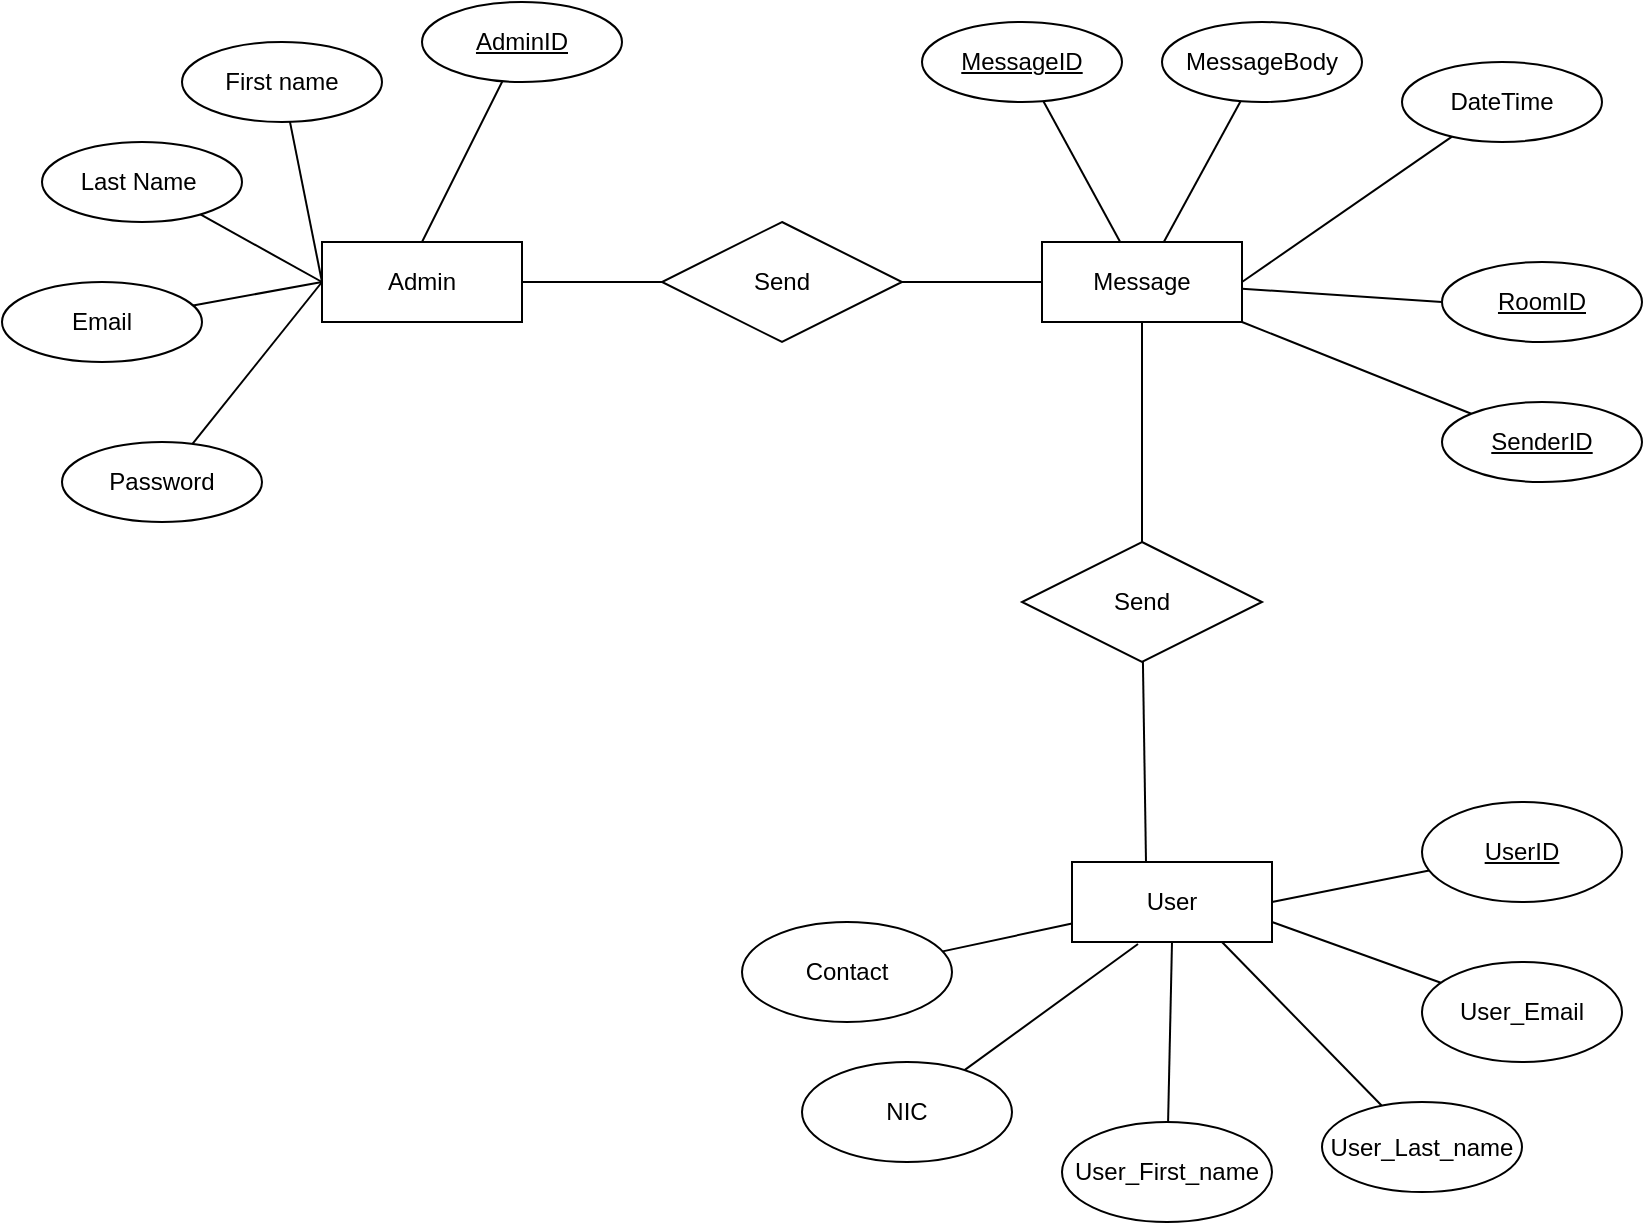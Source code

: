 <mxfile version="18.0.1" type="device"><diagram id="d2tdoORK5018edvyFw4s" name="Page-1"><mxGraphModel dx="1565" dy="754" grid="1" gridSize="10" guides="0" tooltips="1" connect="1" arrows="1" fold="1" page="1" pageScale="1" pageWidth="850" pageHeight="1100" math="0" shadow="0"><root><mxCell id="0"/><mxCell id="1" parent="0"/><mxCell id="IFqxtmeL7L9lnpnaO6BO-40" style="edgeStyle=none;rounded=0;orthogonalLoop=1;jettySize=auto;html=1;entryX=0;entryY=0.5;entryDx=0;entryDy=0;endArrow=none;endFill=0;" parent="1" source="IFqxtmeL7L9lnpnaO6BO-1" target="IFqxtmeL7L9lnpnaO6BO-39" edge="1"><mxGeometry relative="1" as="geometry"/></mxCell><mxCell id="IFqxtmeL7L9lnpnaO6BO-1" value="Admin" style="whiteSpace=wrap;html=1;align=center;" parent="1" vertex="1"><mxGeometry x="180" y="140" width="100" height="40" as="geometry"/></mxCell><mxCell id="IFqxtmeL7L9lnpnaO6BO-13" style="edgeStyle=none;rounded=0;orthogonalLoop=1;jettySize=auto;html=1;entryX=0.5;entryY=0;entryDx=0;entryDy=0;endArrow=none;endFill=0;" parent="1" source="IFqxtmeL7L9lnpnaO6BO-2" target="IFqxtmeL7L9lnpnaO6BO-1" edge="1"><mxGeometry relative="1" as="geometry"/></mxCell><mxCell id="IFqxtmeL7L9lnpnaO6BO-2" value="AdminID" style="ellipse;whiteSpace=wrap;html=1;align=center;fontStyle=4;" parent="1" vertex="1"><mxGeometry x="230" y="20" width="100" height="40" as="geometry"/></mxCell><mxCell id="IFqxtmeL7L9lnpnaO6BO-11" style="edgeStyle=none;rounded=0;orthogonalLoop=1;jettySize=auto;html=1;entryX=0;entryY=0.5;entryDx=0;entryDy=0;endArrow=none;endFill=0;" parent="1" source="IFqxtmeL7L9lnpnaO6BO-3" target="IFqxtmeL7L9lnpnaO6BO-1" edge="1"><mxGeometry relative="1" as="geometry"/></mxCell><mxCell id="IFqxtmeL7L9lnpnaO6BO-3" value="Last Name&amp;nbsp;" style="ellipse;whiteSpace=wrap;html=1;align=center;" parent="1" vertex="1"><mxGeometry x="40" y="90" width="100" height="40" as="geometry"/></mxCell><mxCell id="IFqxtmeL7L9lnpnaO6BO-12" style="edgeStyle=none;rounded=0;orthogonalLoop=1;jettySize=auto;html=1;endArrow=none;endFill=0;" parent="1" source="IFqxtmeL7L9lnpnaO6BO-4" edge="1"><mxGeometry relative="1" as="geometry"><mxPoint x="180" y="160" as="targetPoint"/></mxGeometry></mxCell><mxCell id="IFqxtmeL7L9lnpnaO6BO-4" value="First name" style="ellipse;whiteSpace=wrap;html=1;align=center;" parent="1" vertex="1"><mxGeometry x="110" y="40" width="100" height="40" as="geometry"/></mxCell><mxCell id="IFqxtmeL7L9lnpnaO6BO-10" style="rounded=0;orthogonalLoop=1;jettySize=auto;html=1;entryX=0;entryY=0.5;entryDx=0;entryDy=0;endArrow=none;endFill=0;" parent="1" source="IFqxtmeL7L9lnpnaO6BO-5" target="IFqxtmeL7L9lnpnaO6BO-1" edge="1"><mxGeometry relative="1" as="geometry"/></mxCell><mxCell id="IFqxtmeL7L9lnpnaO6BO-5" value="Email" style="ellipse;whiteSpace=wrap;html=1;align=center;" parent="1" vertex="1"><mxGeometry x="20" y="160" width="100" height="40" as="geometry"/></mxCell><mxCell id="IFqxtmeL7L9lnpnaO6BO-15" style="edgeStyle=none;rounded=0;orthogonalLoop=1;jettySize=auto;html=1;endArrow=none;endFill=0;" parent="1" source="IFqxtmeL7L9lnpnaO6BO-6" edge="1"><mxGeometry relative="1" as="geometry"><mxPoint x="180" y="160" as="targetPoint"/></mxGeometry></mxCell><mxCell id="IFqxtmeL7L9lnpnaO6BO-6" value="Password&lt;br&gt;" style="ellipse;whiteSpace=wrap;html=1;align=center;" parent="1" vertex="1"><mxGeometry x="50" y="240" width="100" height="40" as="geometry"/></mxCell><mxCell id="IFqxtmeL7L9lnpnaO6BO-29" style="edgeStyle=none;rounded=0;orthogonalLoop=1;jettySize=auto;html=1;entryX=0;entryY=0.5;entryDx=0;entryDy=0;endArrow=none;endFill=0;" parent="1" source="IFqxtmeL7L9lnpnaO6BO-8" target="IFqxtmeL7L9lnpnaO6BO-28" edge="1"><mxGeometry relative="1" as="geometry"/></mxCell><mxCell id="IFqxtmeL7L9lnpnaO6BO-30" style="edgeStyle=none;rounded=0;orthogonalLoop=1;jettySize=auto;html=1;endArrow=none;endFill=0;" parent="1" source="IFqxtmeL7L9lnpnaO6BO-8" target="IFqxtmeL7L9lnpnaO6BO-27" edge="1"><mxGeometry relative="1" as="geometry"/></mxCell><mxCell id="IFqxtmeL7L9lnpnaO6BO-8" value="Message" style="whiteSpace=wrap;html=1;align=center;" parent="1" vertex="1"><mxGeometry x="540" y="140" width="100" height="40" as="geometry"/></mxCell><mxCell id="IFqxtmeL7L9lnpnaO6BO-20" style="edgeStyle=none;rounded=0;orthogonalLoop=1;jettySize=auto;html=1;endArrow=none;endFill=0;" parent="1" source="IFqxtmeL7L9lnpnaO6BO-16" target="IFqxtmeL7L9lnpnaO6BO-8" edge="1"><mxGeometry relative="1" as="geometry"/></mxCell><mxCell id="IFqxtmeL7L9lnpnaO6BO-16" value="MessageID" style="ellipse;whiteSpace=wrap;html=1;align=center;fontStyle=4;" parent="1" vertex="1"><mxGeometry x="480" y="30" width="100" height="40" as="geometry"/></mxCell><mxCell id="IFqxtmeL7L9lnpnaO6BO-22" style="edgeStyle=none;rounded=0;orthogonalLoop=1;jettySize=auto;html=1;entryX=1;entryY=0.5;entryDx=0;entryDy=0;endArrow=none;endFill=0;" parent="1" source="IFqxtmeL7L9lnpnaO6BO-17" target="IFqxtmeL7L9lnpnaO6BO-8" edge="1"><mxGeometry relative="1" as="geometry"/></mxCell><mxCell id="IFqxtmeL7L9lnpnaO6BO-17" value="DateTime" style="ellipse;whiteSpace=wrap;html=1;align=center;" parent="1" vertex="1"><mxGeometry x="720" y="50" width="100" height="40" as="geometry"/></mxCell><mxCell id="IFqxtmeL7L9lnpnaO6BO-21" style="edgeStyle=none;rounded=0;orthogonalLoop=1;jettySize=auto;html=1;endArrow=none;endFill=0;" parent="1" source="IFqxtmeL7L9lnpnaO6BO-18" target="IFqxtmeL7L9lnpnaO6BO-8" edge="1"><mxGeometry relative="1" as="geometry"/></mxCell><mxCell id="IFqxtmeL7L9lnpnaO6BO-18" value="MessageBody" style="ellipse;whiteSpace=wrap;html=1;align=center;" parent="1" vertex="1"><mxGeometry x="600" y="30" width="100" height="40" as="geometry"/></mxCell><mxCell id="lej0jwKVhH-pp6Cye0Vc-3" value="" style="edgeStyle=none;rounded=0;orthogonalLoop=1;jettySize=auto;html=1;endArrow=none;endFill=0;" edge="1" parent="1" source="IFqxtmeL7L9lnpnaO6BO-26" target="lej0jwKVhH-pp6Cye0Vc-1"><mxGeometry relative="1" as="geometry"/></mxCell><mxCell id="IFqxtmeL7L9lnpnaO6BO-26" value="User" style="whiteSpace=wrap;html=1;align=center;" parent="1" vertex="1"><mxGeometry x="555" y="450" width="100" height="40" as="geometry"/></mxCell><mxCell id="IFqxtmeL7L9lnpnaO6BO-27" value="SenderID" style="ellipse;whiteSpace=wrap;html=1;align=center;fontStyle=4;" parent="1" vertex="1"><mxGeometry x="740" y="220" width="100" height="40" as="geometry"/></mxCell><mxCell id="IFqxtmeL7L9lnpnaO6BO-28" value="RoomID" style="ellipse;whiteSpace=wrap;html=1;align=center;fontStyle=4;" parent="1" vertex="1"><mxGeometry x="740" y="150" width="100" height="40" as="geometry"/></mxCell><mxCell id="IFqxtmeL7L9lnpnaO6BO-38" style="edgeStyle=none;rounded=0;orthogonalLoop=1;jettySize=auto;html=1;entryX=1;entryY=0.5;entryDx=0;entryDy=0;endArrow=none;endFill=0;" parent="1" source="IFqxtmeL7L9lnpnaO6BO-31" target="IFqxtmeL7L9lnpnaO6BO-26" edge="1"><mxGeometry relative="1" as="geometry"/></mxCell><mxCell id="IFqxtmeL7L9lnpnaO6BO-31" value="UserID" style="ellipse;whiteSpace=wrap;html=1;align=center;fontStyle=4;" parent="1" vertex="1"><mxGeometry x="730" y="420" width="100" height="50" as="geometry"/></mxCell><mxCell id="IFqxtmeL7L9lnpnaO6BO-35" style="edgeStyle=none;rounded=0;orthogonalLoop=1;jettySize=auto;html=1;entryX=0.5;entryY=1;entryDx=0;entryDy=0;endArrow=none;endFill=0;" parent="1" source="IFqxtmeL7L9lnpnaO6BO-32" target="IFqxtmeL7L9lnpnaO6BO-26" edge="1"><mxGeometry relative="1" as="geometry"/></mxCell><mxCell id="IFqxtmeL7L9lnpnaO6BO-32" value="User_First_name" style="ellipse;whiteSpace=wrap;html=1;align=center;" parent="1" vertex="1"><mxGeometry x="550" y="580" width="105" height="50" as="geometry"/></mxCell><mxCell id="IFqxtmeL7L9lnpnaO6BO-37" style="edgeStyle=none;rounded=0;orthogonalLoop=1;jettySize=auto;html=1;entryX=1;entryY=0.75;entryDx=0;entryDy=0;endArrow=none;endFill=0;" parent="1" source="IFqxtmeL7L9lnpnaO6BO-33" target="IFqxtmeL7L9lnpnaO6BO-26" edge="1"><mxGeometry relative="1" as="geometry"/></mxCell><mxCell id="IFqxtmeL7L9lnpnaO6BO-33" value="User_Email" style="ellipse;whiteSpace=wrap;html=1;align=center;" parent="1" vertex="1"><mxGeometry x="730" y="500" width="100" height="50" as="geometry"/></mxCell><mxCell id="IFqxtmeL7L9lnpnaO6BO-36" style="edgeStyle=none;rounded=0;orthogonalLoop=1;jettySize=auto;html=1;entryX=0.75;entryY=1;entryDx=0;entryDy=0;endArrow=none;endFill=0;" parent="1" source="IFqxtmeL7L9lnpnaO6BO-34" target="IFqxtmeL7L9lnpnaO6BO-26" edge="1"><mxGeometry relative="1" as="geometry"/></mxCell><mxCell id="IFqxtmeL7L9lnpnaO6BO-34" value="User_Last_name" style="ellipse;whiteSpace=wrap;html=1;align=center;" parent="1" vertex="1"><mxGeometry x="680" y="570" width="100" height="45" as="geometry"/></mxCell><mxCell id="IFqxtmeL7L9lnpnaO6BO-41" style="edgeStyle=none;rounded=0;orthogonalLoop=1;jettySize=auto;html=1;exitX=1;exitY=0.5;exitDx=0;exitDy=0;entryX=0;entryY=0.5;entryDx=0;entryDy=0;endArrow=none;endFill=0;" parent="1" source="IFqxtmeL7L9lnpnaO6BO-39" target="IFqxtmeL7L9lnpnaO6BO-8" edge="1"><mxGeometry relative="1" as="geometry"/></mxCell><mxCell id="IFqxtmeL7L9lnpnaO6BO-39" value="Send" style="shape=rhombus;perimeter=rhombusPerimeter;whiteSpace=wrap;html=1;align=center;" parent="1" vertex="1"><mxGeometry x="350" y="130" width="120" height="60" as="geometry"/></mxCell><mxCell id="IFqxtmeL7L9lnpnaO6BO-43" style="edgeStyle=none;rounded=0;orthogonalLoop=1;jettySize=auto;html=1;entryX=0.5;entryY=1;entryDx=0;entryDy=0;endArrow=none;endFill=0;" parent="1" source="IFqxtmeL7L9lnpnaO6BO-42" target="IFqxtmeL7L9lnpnaO6BO-8" edge="1"><mxGeometry relative="1" as="geometry"/></mxCell><mxCell id="IFqxtmeL7L9lnpnaO6BO-44" style="edgeStyle=none;rounded=0;orthogonalLoop=1;jettySize=auto;html=1;endArrow=none;endFill=0;entryX=0.37;entryY=0;entryDx=0;entryDy=0;entryPerimeter=0;" parent="1" source="IFqxtmeL7L9lnpnaO6BO-42" target="IFqxtmeL7L9lnpnaO6BO-26" edge="1"><mxGeometry relative="1" as="geometry"><mxPoint x="590" y="440" as="targetPoint"/></mxGeometry></mxCell><mxCell id="IFqxtmeL7L9lnpnaO6BO-42" value="Send" style="shape=rhombus;perimeter=rhombusPerimeter;whiteSpace=wrap;html=1;align=center;" parent="1" vertex="1"><mxGeometry x="530" y="290" width="120" height="60" as="geometry"/></mxCell><mxCell id="IFqxtmeL7L9lnpnaO6BO-46" style="edgeStyle=none;rounded=0;orthogonalLoop=1;jettySize=auto;html=1;entryX=0.33;entryY=1.025;entryDx=0;entryDy=0;entryPerimeter=0;endArrow=none;endFill=0;" parent="1" source="IFqxtmeL7L9lnpnaO6BO-45" target="IFqxtmeL7L9lnpnaO6BO-26" edge="1"><mxGeometry relative="1" as="geometry"/></mxCell><mxCell id="IFqxtmeL7L9lnpnaO6BO-45" value="NIC" style="ellipse;whiteSpace=wrap;html=1;align=center;" parent="1" vertex="1"><mxGeometry x="420" y="550" width="105" height="50" as="geometry"/></mxCell><mxCell id="lej0jwKVhH-pp6Cye0Vc-1" value="Contact" style="ellipse;whiteSpace=wrap;html=1;align=center;" vertex="1" parent="1"><mxGeometry x="390" y="480" width="105" height="50" as="geometry"/></mxCell></root></mxGraphModel></diagram></mxfile>